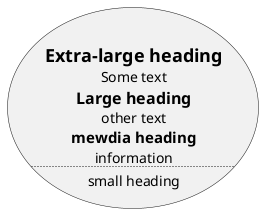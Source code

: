 @startuml
 usecase UC1 as "
=Extra-large heading
Some text
== Large heading
other text
===mewdia heading
information
..
small heading
 "
@enduml